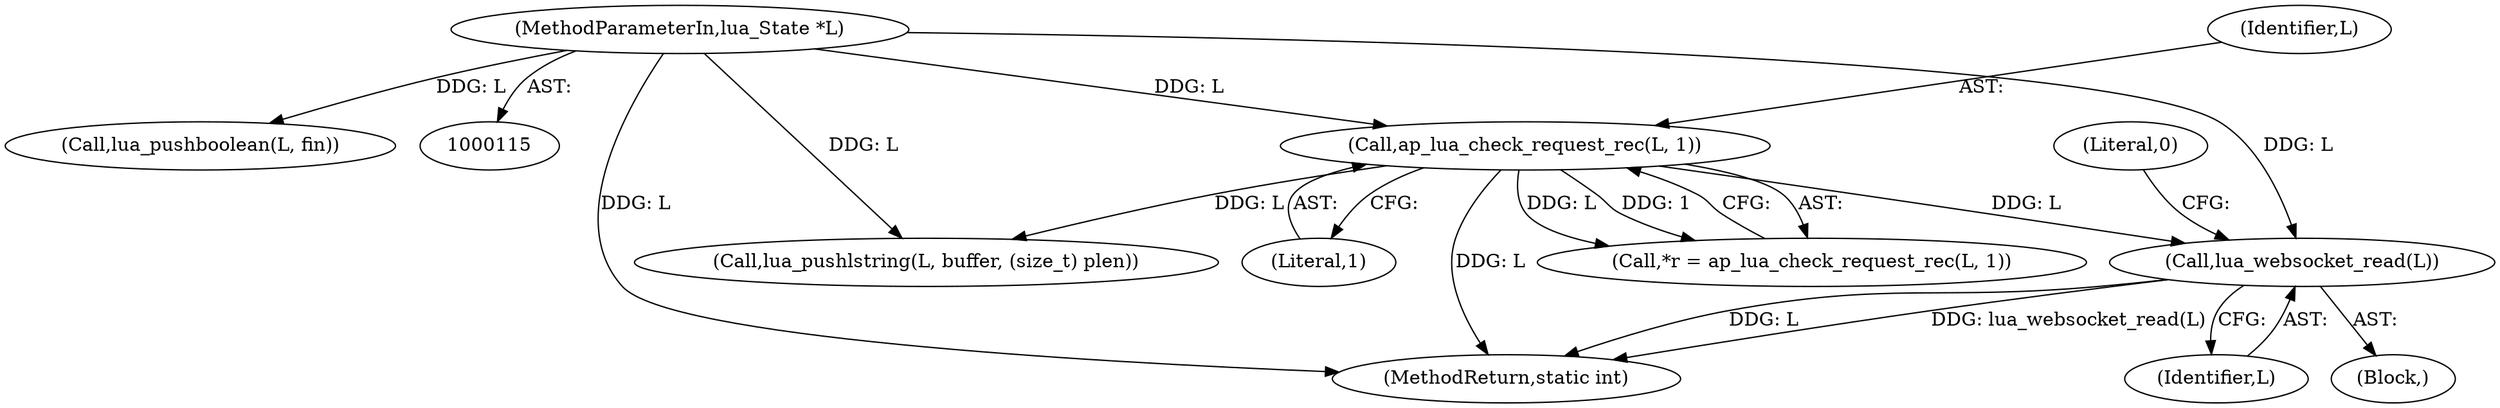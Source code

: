 digraph "1_httpd_643f0fcf3b8ab09a68f0ecd2aa37aafeda3e63ef@del" {
"1000563" [label="(Call,lua_websocket_read(L))"];
"1000146" [label="(Call,ap_lua_check_request_rec(L, 1))"];
"1000116" [label="(MethodParameterIn,lua_State *L)"];
"1000528" [label="(Call,lua_pushlstring(L, buffer, (size_t) plen))"];
"1000534" [label="(Call,lua_pushboolean(L, fin))"];
"1000148" [label="(Literal,1)"];
"1000563" [label="(Call,lua_websocket_read(L))"];
"1000566" [label="(Literal,0)"];
"1000567" [label="(MethodReturn,static int)"];
"1000116" [label="(MethodParameterIn,lua_State *L)"];
"1000543" [label="(Block,)"];
"1000146" [label="(Call,ap_lua_check_request_rec(L, 1))"];
"1000564" [label="(Identifier,L)"];
"1000144" [label="(Call,*r = ap_lua_check_request_rec(L, 1))"];
"1000147" [label="(Identifier,L)"];
"1000563" -> "1000543"  [label="AST: "];
"1000563" -> "1000564"  [label="CFG: "];
"1000564" -> "1000563"  [label="AST: "];
"1000566" -> "1000563"  [label="CFG: "];
"1000563" -> "1000567"  [label="DDG: lua_websocket_read(L)"];
"1000563" -> "1000567"  [label="DDG: L"];
"1000146" -> "1000563"  [label="DDG: L"];
"1000116" -> "1000563"  [label="DDG: L"];
"1000146" -> "1000144"  [label="AST: "];
"1000146" -> "1000148"  [label="CFG: "];
"1000147" -> "1000146"  [label="AST: "];
"1000148" -> "1000146"  [label="AST: "];
"1000144" -> "1000146"  [label="CFG: "];
"1000146" -> "1000567"  [label="DDG: L"];
"1000146" -> "1000144"  [label="DDG: L"];
"1000146" -> "1000144"  [label="DDG: 1"];
"1000116" -> "1000146"  [label="DDG: L"];
"1000146" -> "1000528"  [label="DDG: L"];
"1000116" -> "1000115"  [label="AST: "];
"1000116" -> "1000567"  [label="DDG: L"];
"1000116" -> "1000528"  [label="DDG: L"];
"1000116" -> "1000534"  [label="DDG: L"];
}
